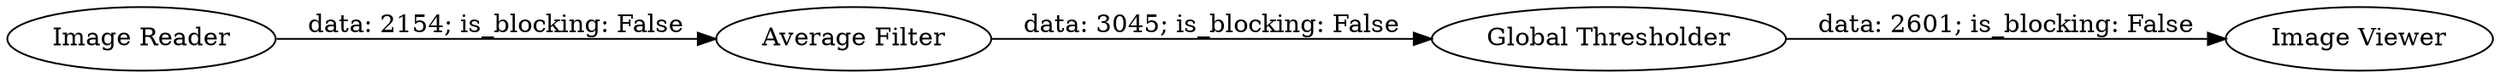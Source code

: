 digraph {
	"-9210532199467750122_2" [label="Average Filter"]
	"-9210532199467750122_4" [label="Image Viewer"]
	"-9210532199467750122_3" [label="Global Thresholder"]
	"-9210532199467750122_1" [label="Image Reader"]
	"-9210532199467750122_3" -> "-9210532199467750122_4" [label="data: 2601; is_blocking: False"]
	"-9210532199467750122_1" -> "-9210532199467750122_2" [label="data: 2154; is_blocking: False"]
	"-9210532199467750122_2" -> "-9210532199467750122_3" [label="data: 3045; is_blocking: False"]
	rankdir=LR
}
